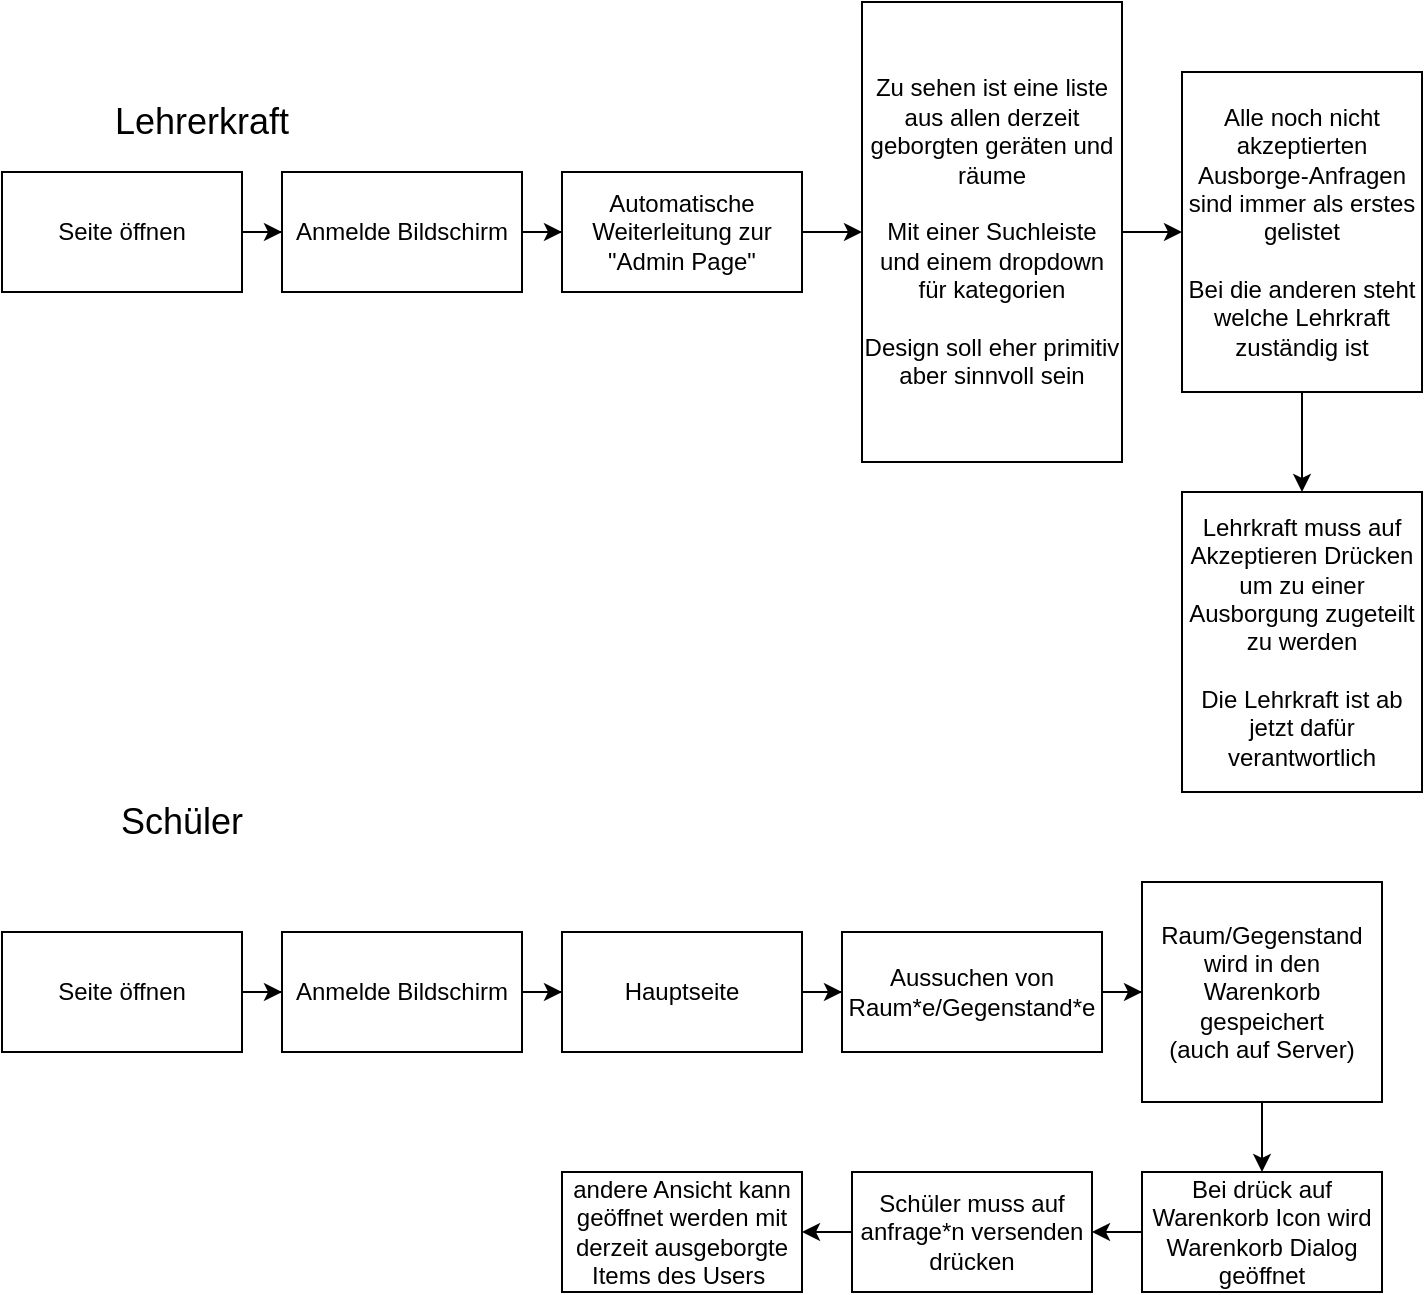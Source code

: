 <mxfile version="27.0.5">
  <diagram name="Seite-1" id="n2Lcawf0PaWns3BbwVNj">
    <mxGraphModel dx="1018" dy="748" grid="1" gridSize="10" guides="1" tooltips="1" connect="1" arrows="1" fold="1" page="1" pageScale="1" pageWidth="827" pageHeight="1169" math="0" shadow="0">
      <root>
        <mxCell id="0" />
        <mxCell id="1" parent="0" />
        <mxCell id="6UwIt0Ui8ttYCBpo_i-_-1" value="Lehrerkraft" style="text;html=1;align=center;verticalAlign=middle;whiteSpace=wrap;rounded=0;fontSize=18;" vertex="1" parent="1">
          <mxGeometry x="90" y="120" width="100" height="30" as="geometry" />
        </mxCell>
        <mxCell id="6UwIt0Ui8ttYCBpo_i-_-3" style="edgeStyle=orthogonalEdgeStyle;rounded=0;orthogonalLoop=1;jettySize=auto;html=1;" edge="1" parent="1" source="6UwIt0Ui8ttYCBpo_i-_-2" target="6UwIt0Ui8ttYCBpo_i-_-4">
          <mxGeometry relative="1" as="geometry">
            <mxPoint x="300" y="190" as="targetPoint" />
          </mxGeometry>
        </mxCell>
        <mxCell id="6UwIt0Ui8ttYCBpo_i-_-2" value="Seite öffnen" style="rounded=0;whiteSpace=wrap;html=1;" vertex="1" parent="1">
          <mxGeometry x="40" y="160" width="120" height="60" as="geometry" />
        </mxCell>
        <mxCell id="6UwIt0Ui8ttYCBpo_i-_-5" style="edgeStyle=orthogonalEdgeStyle;rounded=0;orthogonalLoop=1;jettySize=auto;html=1;" edge="1" parent="1" source="6UwIt0Ui8ttYCBpo_i-_-4" target="6UwIt0Ui8ttYCBpo_i-_-6">
          <mxGeometry relative="1" as="geometry">
            <mxPoint x="490" y="190" as="targetPoint" />
          </mxGeometry>
        </mxCell>
        <mxCell id="6UwIt0Ui8ttYCBpo_i-_-4" value="Anmelde Bildschirm" style="rounded=0;whiteSpace=wrap;html=1;" vertex="1" parent="1">
          <mxGeometry x="180" y="160" width="120" height="60" as="geometry" />
        </mxCell>
        <mxCell id="6UwIt0Ui8ttYCBpo_i-_-8" value="" style="edgeStyle=orthogonalEdgeStyle;rounded=0;orthogonalLoop=1;jettySize=auto;html=1;" edge="1" parent="1" source="6UwIt0Ui8ttYCBpo_i-_-6" target="6UwIt0Ui8ttYCBpo_i-_-7">
          <mxGeometry relative="1" as="geometry" />
        </mxCell>
        <mxCell id="6UwIt0Ui8ttYCBpo_i-_-6" value="Automatische Weiterleitung zur &quot;Admin Page&quot;" style="rounded=0;whiteSpace=wrap;html=1;" vertex="1" parent="1">
          <mxGeometry x="320" y="160" width="120" height="60" as="geometry" />
        </mxCell>
        <mxCell id="6UwIt0Ui8ttYCBpo_i-_-10" value="" style="edgeStyle=orthogonalEdgeStyle;rounded=0;orthogonalLoop=1;jettySize=auto;html=1;" edge="1" parent="1" source="6UwIt0Ui8ttYCBpo_i-_-7" target="6UwIt0Ui8ttYCBpo_i-_-9">
          <mxGeometry relative="1" as="geometry" />
        </mxCell>
        <mxCell id="6UwIt0Ui8ttYCBpo_i-_-7" value="Zu sehen ist eine liste aus allen derzeit geborgten geräten und räume&lt;div&gt;&lt;br&gt;&lt;/div&gt;&lt;div&gt;Mit einer Suchleiste und einem dropdown für kategorien&lt;/div&gt;&lt;div&gt;&lt;br&gt;&lt;/div&gt;&lt;div&gt;Design soll eher primitiv aber sinnvoll sein&lt;/div&gt;" style="whiteSpace=wrap;html=1;rounded=0;" vertex="1" parent="1">
          <mxGeometry x="470" y="75" width="130" height="230" as="geometry" />
        </mxCell>
        <mxCell id="6UwIt0Ui8ttYCBpo_i-_-11" style="edgeStyle=orthogonalEdgeStyle;rounded=0;orthogonalLoop=1;jettySize=auto;html=1;" edge="1" parent="1" source="6UwIt0Ui8ttYCBpo_i-_-9" target="6UwIt0Ui8ttYCBpo_i-_-12">
          <mxGeometry relative="1" as="geometry">
            <mxPoint x="690" y="350" as="targetPoint" />
          </mxGeometry>
        </mxCell>
        <mxCell id="6UwIt0Ui8ttYCBpo_i-_-9" value="Alle noch nicht akzeptierten Ausborge-Anfragen sind immer als erstes gelistet&lt;div&gt;&lt;br&gt;&lt;/div&gt;&lt;div&gt;Bei die anderen steht welche Lehrkraft zuständig ist&lt;/div&gt;" style="whiteSpace=wrap;html=1;rounded=0;" vertex="1" parent="1">
          <mxGeometry x="630" y="110" width="120" height="160" as="geometry" />
        </mxCell>
        <mxCell id="6UwIt0Ui8ttYCBpo_i-_-12" value="Lehrkraft muss auf Akzeptieren Drücken um zu einer Ausborgung zugeteilt zu werden&lt;div&gt;&lt;br&gt;&lt;/div&gt;&lt;div&gt;Die Lehrkraft ist ab jetzt dafür verantwortlich&lt;/div&gt;" style="rounded=0;whiteSpace=wrap;html=1;" vertex="1" parent="1">
          <mxGeometry x="630" y="320" width="120" height="150" as="geometry" />
        </mxCell>
        <mxCell id="6UwIt0Ui8ttYCBpo_i-_-14" value="Schüler" style="text;html=1;align=center;verticalAlign=middle;whiteSpace=wrap;rounded=0;fontSize=18;" vertex="1" parent="1">
          <mxGeometry x="80" y="470" width="100" height="30" as="geometry" />
        </mxCell>
        <mxCell id="6UwIt0Ui8ttYCBpo_i-_-24" style="edgeStyle=orthogonalEdgeStyle;rounded=0;orthogonalLoop=1;jettySize=auto;html=1;" edge="1" parent="1" source="6UwIt0Ui8ttYCBpo_i-_-16" target="6UwIt0Ui8ttYCBpo_i-_-17">
          <mxGeometry relative="1" as="geometry" />
        </mxCell>
        <mxCell id="6UwIt0Ui8ttYCBpo_i-_-16" value="Seite öffnen" style="rounded=0;whiteSpace=wrap;html=1;" vertex="1" parent="1">
          <mxGeometry x="40" y="540" width="120" height="60" as="geometry" />
        </mxCell>
        <mxCell id="6UwIt0Ui8ttYCBpo_i-_-18" style="edgeStyle=orthogonalEdgeStyle;rounded=0;orthogonalLoop=1;jettySize=auto;html=1;" edge="1" parent="1" source="6UwIt0Ui8ttYCBpo_i-_-17" target="6UwIt0Ui8ttYCBpo_i-_-19">
          <mxGeometry relative="1" as="geometry">
            <mxPoint x="350" y="570" as="targetPoint" />
          </mxGeometry>
        </mxCell>
        <mxCell id="6UwIt0Ui8ttYCBpo_i-_-17" value="Anmelde Bildschirm" style="rounded=0;whiteSpace=wrap;html=1;" vertex="1" parent="1">
          <mxGeometry x="180" y="540" width="120" height="60" as="geometry" />
        </mxCell>
        <mxCell id="6UwIt0Ui8ttYCBpo_i-_-20" style="edgeStyle=orthogonalEdgeStyle;rounded=0;orthogonalLoop=1;jettySize=auto;html=1;" edge="1" parent="1" source="6UwIt0Ui8ttYCBpo_i-_-19" target="6UwIt0Ui8ttYCBpo_i-_-21">
          <mxGeometry relative="1" as="geometry">
            <mxPoint x="460" y="570" as="targetPoint" />
          </mxGeometry>
        </mxCell>
        <mxCell id="6UwIt0Ui8ttYCBpo_i-_-19" value="Hauptseite" style="rounded=0;whiteSpace=wrap;html=1;" vertex="1" parent="1">
          <mxGeometry x="320" y="540" width="120" height="60" as="geometry" />
        </mxCell>
        <mxCell id="6UwIt0Ui8ttYCBpo_i-_-22" style="edgeStyle=orthogonalEdgeStyle;rounded=0;orthogonalLoop=1;jettySize=auto;html=1;" edge="1" parent="1" source="6UwIt0Ui8ttYCBpo_i-_-21" target="6UwIt0Ui8ttYCBpo_i-_-23">
          <mxGeometry relative="1" as="geometry">
            <mxPoint x="630" y="570" as="targetPoint" />
          </mxGeometry>
        </mxCell>
        <mxCell id="6UwIt0Ui8ttYCBpo_i-_-21" value="Aussuchen von Raum*e/Gegenstand*e" style="rounded=0;whiteSpace=wrap;html=1;" vertex="1" parent="1">
          <mxGeometry x="460" y="540" width="130" height="60" as="geometry" />
        </mxCell>
        <mxCell id="6UwIt0Ui8ttYCBpo_i-_-25" style="edgeStyle=orthogonalEdgeStyle;rounded=0;orthogonalLoop=1;jettySize=auto;html=1;" edge="1" parent="1" source="6UwIt0Ui8ttYCBpo_i-_-23" target="6UwIt0Ui8ttYCBpo_i-_-26">
          <mxGeometry relative="1" as="geometry">
            <mxPoint x="670" y="730" as="targetPoint" />
            <Array as="points">
              <mxPoint x="670" y="678" />
              <mxPoint x="671" y="678" />
            </Array>
          </mxGeometry>
        </mxCell>
        <mxCell id="6UwIt0Ui8ttYCBpo_i-_-23" value="Raum/Gegenstand wird in den Warenkorb gespeichert&lt;div&gt;(auch auf Server)&lt;/div&gt;" style="rounded=0;whiteSpace=wrap;html=1;" vertex="1" parent="1">
          <mxGeometry x="610" y="515" width="120" height="110" as="geometry" />
        </mxCell>
        <mxCell id="6UwIt0Ui8ttYCBpo_i-_-27" style="edgeStyle=orthogonalEdgeStyle;rounded=0;orthogonalLoop=1;jettySize=auto;html=1;" edge="1" parent="1" source="6UwIt0Ui8ttYCBpo_i-_-26" target="6UwIt0Ui8ttYCBpo_i-_-28">
          <mxGeometry relative="1" as="geometry">
            <mxPoint x="580" y="690" as="targetPoint" />
          </mxGeometry>
        </mxCell>
        <mxCell id="6UwIt0Ui8ttYCBpo_i-_-26" value="Bei drück auf Warenkorb Icon wird Warenkorb Dialog geöffnet" style="rounded=0;whiteSpace=wrap;html=1;" vertex="1" parent="1">
          <mxGeometry x="610" y="660" width="120" height="60" as="geometry" />
        </mxCell>
        <mxCell id="6UwIt0Ui8ttYCBpo_i-_-29" style="edgeStyle=orthogonalEdgeStyle;rounded=0;orthogonalLoop=1;jettySize=auto;html=1;" edge="1" parent="1" source="6UwIt0Ui8ttYCBpo_i-_-28" target="6UwIt0Ui8ttYCBpo_i-_-30">
          <mxGeometry relative="1" as="geometry">
            <mxPoint x="420" y="690" as="targetPoint" />
          </mxGeometry>
        </mxCell>
        <mxCell id="6UwIt0Ui8ttYCBpo_i-_-28" value="Schüler muss auf anfrage*n versenden drücken" style="rounded=0;whiteSpace=wrap;html=1;" vertex="1" parent="1">
          <mxGeometry x="465" y="660" width="120" height="60" as="geometry" />
        </mxCell>
        <mxCell id="6UwIt0Ui8ttYCBpo_i-_-30" value="andere Ansicht kann geöffnet werden mit derzeit ausgeborgte Items des Users&amp;nbsp;" style="rounded=0;whiteSpace=wrap;html=1;" vertex="1" parent="1">
          <mxGeometry x="320" y="660" width="120" height="60" as="geometry" />
        </mxCell>
      </root>
    </mxGraphModel>
  </diagram>
</mxfile>
